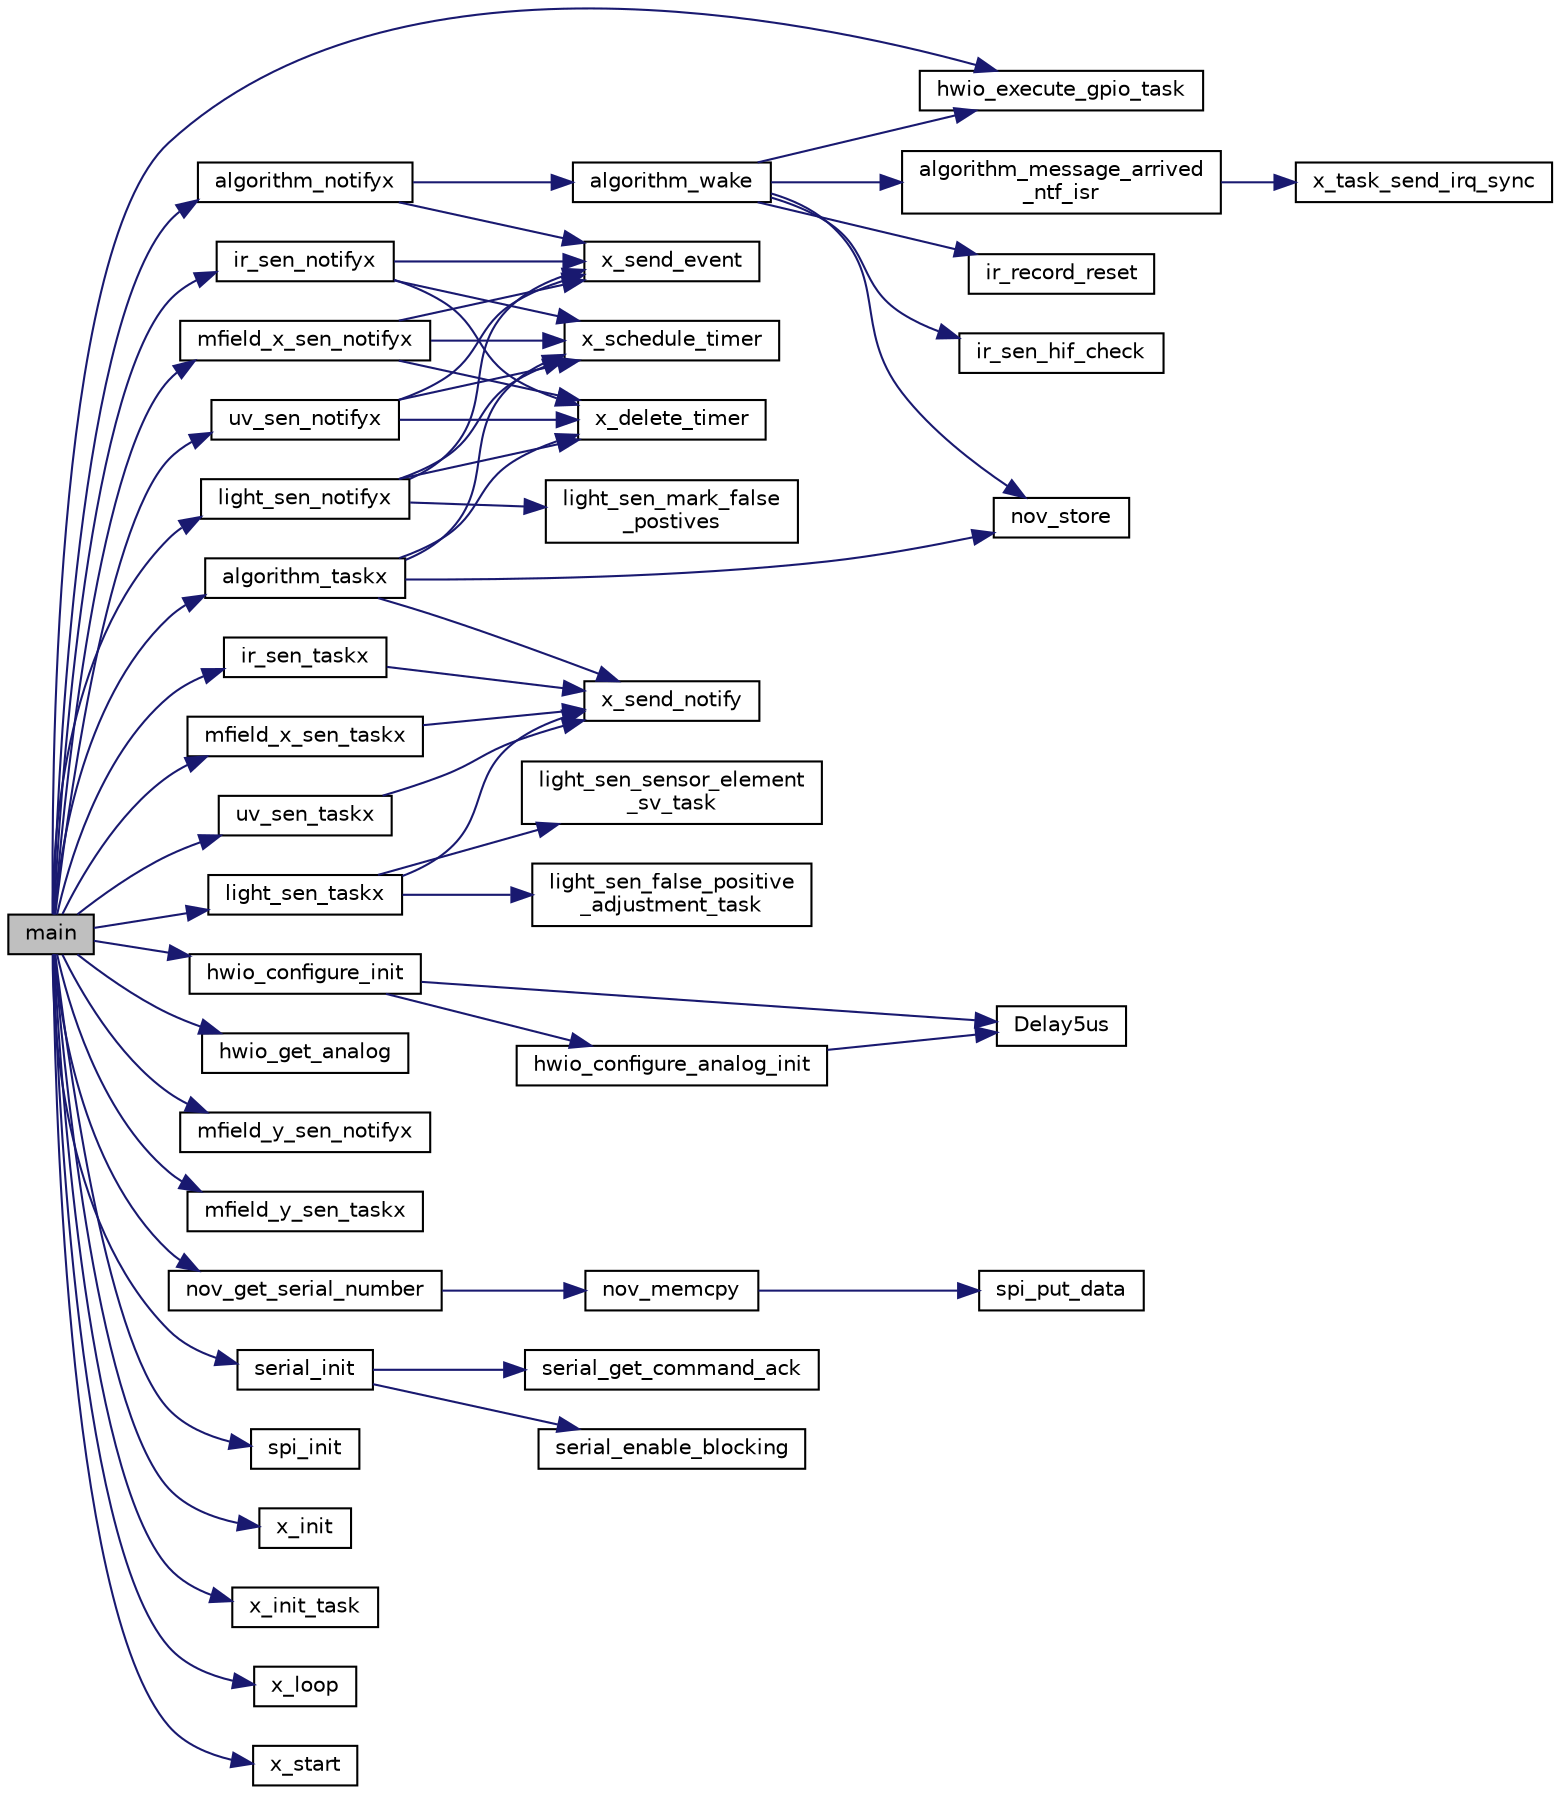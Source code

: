 digraph "main"
{
 // INTERACTIVE_SVG=YES
  edge [fontname="Helvetica",fontsize="10",labelfontname="Helvetica",labelfontsize="10"];
  node [fontname="Helvetica",fontsize="10",shape=record];
  rankdir="LR";
  Node1 [label="main",height=0.2,width=0.4,color="black", fillcolor="grey75", style="filled", fontcolor="black"];
  Node1 -> Node2 [color="midnightblue",fontsize="10",style="solid",fontname="Helvetica"];
  Node2 [label="algorithm_notifyx",height=0.2,width=0.4,color="black", fillcolor="white", style="filled",URL="$dd/d1b/a00015.html#a93269cdec3e21934aa9395440a2de605",tooltip="Algorithm module notification function. "];
  Node2 -> Node3 [color="midnightblue",fontsize="10",style="solid",fontname="Helvetica"];
  Node3 [label="algorithm_wake",height=0.2,width=0.4,color="black", fillcolor="white", style="filled",URL="$dc/d87/a00032.html#a42ed16c7ef20e0c0031fe7ba7ae377b3",tooltip="Main processing loop for algorithm module. "];
  Node3 -> Node4 [color="midnightblue",fontsize="10",style="solid",fontname="Helvetica"];
  Node4 [label="algorithm_message_arrived\l_ntf_isr",height=0.2,width=0.4,color="black", fillcolor="white", style="filled",URL="$dc/d87/a00032.html#a85471d58eae93d5d7e7e2b52e2b915d3",tooltip="Causes that system will send notification to the module as this cannot be done directly because the f..."];
  Node4 -> Node5 [color="midnightblue",fontsize="10",style="solid",fontname="Helvetica"];
  Node5 [label="x_task_send_irq_sync",height=0.2,width=0.4,color="black", fillcolor="white", style="filled",URL="$d5/d79/a00030.html#a9953756bc7c83e5f2c36830396136e75",tooltip="OS interrupt notification timer. "];
  Node3 -> Node6 [color="midnightblue",fontsize="10",style="solid",fontname="Helvetica"];
  Node6 [label="hwio_execute_gpio_task",height=0.2,width=0.4,color="black", fillcolor="white", style="filled",URL="$d1/d84/a00052.html#a0af9eae455fbdf4e77def5bfffa109cb",tooltip="gpio port control helper function "];
  Node3 -> Node7 [color="midnightblue",fontsize="10",style="solid",fontname="Helvetica"];
  Node7 [label="ir_record_reset",height=0.2,width=0.4,color="black", fillcolor="white", style="filled",URL="$da/d45/a00011.html#a1c9872e93491d95a24ab0bc723d39a74"];
  Node3 -> Node8 [color="midnightblue",fontsize="10",style="solid",fontname="Helvetica"];
  Node8 [label="ir_sen_hif_check",height=0.2,width=0.4,color="black", fillcolor="white", style="filled",URL="$da/d45/a00011.html#a86870a0e00601a92277e689447739ce9"];
  Node3 -> Node9 [color="midnightblue",fontsize="10",style="solid",fontname="Helvetica"];
  Node9 [label="nov_store",height=0.2,width=0.4,color="black", fillcolor="white", style="filled",URL="$d3/d52/a00023.html#a90aef186f45a15d94bf0247122194991",tooltip="Writes NOV storage to EEPROM. "];
  Node2 -> Node10 [color="midnightblue",fontsize="10",style="solid",fontname="Helvetica"];
  Node10 [label="x_send_event",height=0.2,width=0.4,color="black", fillcolor="white", style="filled",URL="$d5/d79/a00030.html#a4bc3d03c8d62c8237329ed4e969fbc1b",tooltip="OS event scheduling function. "];
  Node1 -> Node11 [color="midnightblue",fontsize="10",style="solid",fontname="Helvetica"];
  Node11 [label="algorithm_taskx",height=0.2,width=0.4,color="black", fillcolor="white", style="filled",URL="$dd/d1b/a00015.html#a1d182ae18a9176c2a1e28cc654dc0e43",tooltip="Algorithm task function. "];
  Node11 -> Node9 [color="midnightblue",fontsize="10",style="solid",fontname="Helvetica"];
  Node11 -> Node12 [color="midnightblue",fontsize="10",style="solid",fontname="Helvetica"];
  Node12 [label="x_delete_timer",height=0.2,width=0.4,color="black", fillcolor="white", style="filled",URL="$d5/d79/a00030.html#ab69e9af4cfa717e870d587906283635c",tooltip="OS timer delete request. "];
  Node11 -> Node13 [color="midnightblue",fontsize="10",style="solid",fontname="Helvetica"];
  Node13 [label="x_schedule_timer",height=0.2,width=0.4,color="black", fillcolor="white", style="filled",URL="$d5/d79/a00030.html#a9e3befaa21e83f196f74201deed85346",tooltip="OS timer configuration request. "];
  Node11 -> Node14 [color="midnightblue",fontsize="10",style="solid",fontname="Helvetica"];
  Node14 [label="x_send_notify",height=0.2,width=0.4,color="black", fillcolor="white", style="filled",URL="$d5/d79/a00030.html#ae17b0bb16da3c471bb6074bb4c4d0fee",tooltip="OS notification processing request. "];
  Node1 -> Node15 [color="midnightblue",fontsize="10",style="solid",fontname="Helvetica"];
  Node15 [label="hwio_configure_init",height=0.2,width=0.4,color="black", fillcolor="white", style="filled",URL="$d1/d84/a00052.html#a46e02bcdf3bfe45545879afb71919d47",tooltip="Low level gpio/analog configuration. "];
  Node15 -> Node16 [color="midnightblue",fontsize="10",style="solid",fontname="Helvetica"];
  Node16 [label="hwio_configure_analog_init",height=0.2,width=0.4,color="black", fillcolor="white", style="filled",URL="$d5/de0/a00050.html#a33a6b6b17536decccd19c7132479c20b",tooltip="Low level analog. "];
  Node16 -> Node17 [color="midnightblue",fontsize="10",style="solid",fontname="Helvetica"];
  Node17 [label="Delay5us",height=0.2,width=0.4,color="black", fillcolor="white", style="filled",URL="$d0/d33/a00027.html#a3b0017f6ec0e04a6435bba00fe325294",tooltip="Assembler function - 5us granularity loop delay. "];
  Node15 -> Node17 [color="midnightblue",fontsize="10",style="solid",fontname="Helvetica"];
  Node1 -> Node6 [color="midnightblue",fontsize="10",style="solid",fontname="Helvetica"];
  Node1 -> Node18 [color="midnightblue",fontsize="10",style="solid",fontname="Helvetica"];
  Node18 [label="hwio_get_analog",height=0.2,width=0.4,color="black", fillcolor="white", style="filled",URL="$d1/d84/a00052.html#a5770775aca185380868838e69ec20215",tooltip="Retrives A/D hardware buffer value. "];
  Node1 -> Node19 [color="midnightblue",fontsize="10",style="solid",fontname="Helvetica"];
  Node19 [label="ir_sen_notifyx",height=0.2,width=0.4,color="black", fillcolor="white", style="filled",URL="$da/d45/a00011.html#a36c6c2cdf9aa5844371e742330789dad",tooltip="ir module notification function. "];
  Node19 -> Node12 [color="midnightblue",fontsize="10",style="solid",fontname="Helvetica"];
  Node19 -> Node13 [color="midnightblue",fontsize="10",style="solid",fontname="Helvetica"];
  Node19 -> Node10 [color="midnightblue",fontsize="10",style="solid",fontname="Helvetica"];
  Node1 -> Node20 [color="midnightblue",fontsize="10",style="solid",fontname="Helvetica"];
  Node20 [label="ir_sen_taskx",height=0.2,width=0.4,color="black", fillcolor="white", style="filled",URL="$da/d45/a00011.html#a24529100c87dfc257e9b56f7f0bcfa78",tooltip="ir sensor module task function. "];
  Node20 -> Node14 [color="midnightblue",fontsize="10",style="solid",fontname="Helvetica"];
  Node1 -> Node21 [color="midnightblue",fontsize="10",style="solid",fontname="Helvetica"];
  Node21 [label="light_sen_notifyx",height=0.2,width=0.4,color="black", fillcolor="white", style="filled",URL="$df/d86/a00012.html#a317b03892739257278fd51ab8003962d",tooltip="light module notification function. "];
  Node21 -> Node22 [color="midnightblue",fontsize="10",style="solid",fontname="Helvetica"];
  Node22 [label="light_sen_mark_false\l_postives",height=0.2,width=0.4,color="black", fillcolor="white", style="filled",URL="$dd/d32/a00041.html#acef1622ec5c40fe90bf6184813716e34",tooltip="checks the number of false positives within supervision (100ms | 5 cycle) time window ..."];
  Node21 -> Node12 [color="midnightblue",fontsize="10",style="solid",fontname="Helvetica"];
  Node21 -> Node13 [color="midnightblue",fontsize="10",style="solid",fontname="Helvetica"];
  Node21 -> Node10 [color="midnightblue",fontsize="10",style="solid",fontname="Helvetica"];
  Node1 -> Node23 [color="midnightblue",fontsize="10",style="solid",fontname="Helvetica"];
  Node23 [label="light_sen_taskx",height=0.2,width=0.4,color="black", fillcolor="white", style="filled",URL="$df/d86/a00012.html#ae9aa2f8b8e90a92755efbcd161c67bc0",tooltip="light sensor module task function. "];
  Node23 -> Node24 [color="midnightblue",fontsize="10",style="solid",fontname="Helvetica"];
  Node24 [label="light_sen_false_positive\l_adjustment_task",height=0.2,width=0.4,color="black", fillcolor="white", style="filled",URL="$dd/d32/a00041.html#a05bd338db50fc948cf13db4f250894da",tooltip="checks the number of false positives within supervision (100ms | 5 cycle) time window ..."];
  Node23 -> Node25 [color="midnightblue",fontsize="10",style="solid",fontname="Helvetica"];
  Node25 [label="light_sen_sensor_element\l_sv_task",height=0.2,width=0.4,color="black", fillcolor="white", style="filled",URL="$dd/d32/a00041.html#ae68a20cad10654012eae75a1941f53db",tooltip="Supervises light sensors element by measuring sensor respond for different illumination level..."];
  Node23 -> Node14 [color="midnightblue",fontsize="10",style="solid",fontname="Helvetica"];
  Node1 -> Node26 [color="midnightblue",fontsize="10",style="solid",fontname="Helvetica"];
  Node26 [label="mfield_x_sen_notifyx",height=0.2,width=0.4,color="black", fillcolor="white", style="filled",URL="$d7/dd4/a00013.html#ac28a2b5f3fa92c0593446e15a63a501c",tooltip="module notification function. "];
  Node26 -> Node12 [color="midnightblue",fontsize="10",style="solid",fontname="Helvetica"];
  Node26 -> Node13 [color="midnightblue",fontsize="10",style="solid",fontname="Helvetica"];
  Node26 -> Node10 [color="midnightblue",fontsize="10",style="solid",fontname="Helvetica"];
  Node1 -> Node27 [color="midnightblue",fontsize="10",style="solid",fontname="Helvetica"];
  Node27 [label="mfield_x_sen_taskx",height=0.2,width=0.4,color="black", fillcolor="white", style="filled",URL="$d7/dd4/a00013.html#a72e9235043dc4a8469143a6eb48bf117",tooltip="module task function. "];
  Node27 -> Node14 [color="midnightblue",fontsize="10",style="solid",fontname="Helvetica"];
  Node1 -> Node28 [color="midnightblue",fontsize="10",style="solid",fontname="Helvetica"];
  Node28 [label="mfield_y_sen_notifyx",height=0.2,width=0.4,color="black", fillcolor="white", style="filled",URL="$d7/dd4/a00013.html#a80b82366f7d22e925f279d20328f05c8"];
  Node1 -> Node29 [color="midnightblue",fontsize="10",style="solid",fontname="Helvetica"];
  Node29 [label="mfield_y_sen_taskx",height=0.2,width=0.4,color="black", fillcolor="white", style="filled",URL="$d7/dd4/a00013.html#adfb4e8d328a4cd1c7639082bef5841a9"];
  Node1 -> Node30 [color="midnightblue",fontsize="10",style="solid",fontname="Helvetica"];
  Node30 [label="nov_get_serial_number",height=0.2,width=0.4,color="black", fillcolor="white", style="filled",URL="$d3/d52/a00023.html#a86b863ea185628aff5a00b4defbbb6e1",tooltip="Reads from EEPROM device serial number. "];
  Node30 -> Node31 [color="midnightblue",fontsize="10",style="solid",fontname="Helvetica"];
  Node31 [label="nov_memcpy",height=0.2,width=0.4,color="black", fillcolor="white", style="filled",URL="$d1/dea/a00054.html#a3ff681f3af83ec441535611dac6ada16",tooltip="Standard library memcpy() replacement function to copy data from serial EEPROM to the specified RAM m..."];
  Node31 -> Node32 [color="midnightblue",fontsize="10",style="solid",fontname="Helvetica"];
  Node32 [label="spi_put_data",height=0.2,width=0.4,color="black", fillcolor="white", style="filled",URL="$de/d5e/a00007.html#a19e2dff580e4d1b2198fa9108fca81ac",tooltip="send one byte of data and receive one back at the same time "];
  Node1 -> Node33 [color="midnightblue",fontsize="10",style="solid",fontname="Helvetica"];
  Node33 [label="serial_init",height=0.2,width=0.4,color="black", fillcolor="white", style="filled",URL="$d3/dfe/a00025.html#ad2b461e9e9044364a28a61cfadcacdd8",tooltip="Init function for srv_serial service. "];
  Node33 -> Node34 [color="midnightblue",fontsize="10",style="solid",fontname="Helvetica"];
  Node34 [label="serial_enable_blocking",height=0.2,width=0.4,color="black", fillcolor="white", style="filled",URL="$dc/de2/a00024.html#af15ca641f181de14f789d97b00c367ef",tooltip="Init function for srv_serial service. "];
  Node33 -> Node35 [color="midnightblue",fontsize="10",style="solid",fontname="Helvetica"];
  Node35 [label="serial_get_command_ack",height=0.2,width=0.4,color="black", fillcolor="white", style="filled",URL="$dc/de2/a00024.html#a7fc7421ed15d6e4516e9878e7455d715",tooltip="Function which marks serial buffer as processed, so new command can be taken. "];
  Node1 -> Node36 [color="midnightblue",fontsize="10",style="solid",fontname="Helvetica"];
  Node36 [label="spi_init",height=0.2,width=0.4,color="black", fillcolor="white", style="filled",URL="$de/d5e/a00007.html#ae909944aa85ae98323073c628be541aa",tooltip="Init function for srv_spi service. "];
  Node1 -> Node37 [color="midnightblue",fontsize="10",style="solid",fontname="Helvetica"];
  Node37 [label="uv_sen_notifyx",height=0.2,width=0.4,color="black", fillcolor="white", style="filled",URL="$d2/de7/a00014.html#ae2617634df4d3055161f7fb1f148f6da",tooltip="uv module notification function. "];
  Node37 -> Node12 [color="midnightblue",fontsize="10",style="solid",fontname="Helvetica"];
  Node37 -> Node13 [color="midnightblue",fontsize="10",style="solid",fontname="Helvetica"];
  Node37 -> Node10 [color="midnightblue",fontsize="10",style="solid",fontname="Helvetica"];
  Node1 -> Node38 [color="midnightblue",fontsize="10",style="solid",fontname="Helvetica"];
  Node38 [label="uv_sen_taskx",height=0.2,width=0.4,color="black", fillcolor="white", style="filled",URL="$d2/de7/a00014.html#ab4e931568892f0b46a2571d3c480f5c8",tooltip="uv sensor module task function. "];
  Node38 -> Node14 [color="midnightblue",fontsize="10",style="solid",fontname="Helvetica"];
  Node1 -> Node39 [color="midnightblue",fontsize="10",style="solid",fontname="Helvetica"];
  Node39 [label="x_init",height=0.2,width=0.4,color="black", fillcolor="white", style="filled",URL="$d5/d79/a00030.html#a05f27d3148e368ee84a448f3c4b083dd",tooltip="OS internal init. "];
  Node1 -> Node40 [color="midnightblue",fontsize="10",style="solid",fontname="Helvetica"];
  Node40 [label="x_init_task",height=0.2,width=0.4,color="black", fillcolor="white", style="filled",URL="$d5/d79/a00030.html#a1e79db5ed3ab326586129eb4d7b63d46",tooltip="OS task init function. "];
  Node1 -> Node41 [color="midnightblue",fontsize="10",style="solid",fontname="Helvetica"];
  Node41 [label="x_loop",height=0.2,width=0.4,color="black", fillcolor="white", style="filled",URL="$d5/d79/a00030.html#a4bb7a012be733e061c913e7b98df642b",tooltip="OS function which should be called in idle loop. "];
  Node1 -> Node42 [color="midnightblue",fontsize="10",style="solid",fontname="Helvetica"];
  Node42 [label="x_start",height=0.2,width=0.4,color="black", fillcolor="white", style="filled",URL="$d5/d79/a00030.html#aea907663ecaf77bacfb9f0bfdc11f900",tooltip="OS function which starts event scheduling. "];
}
